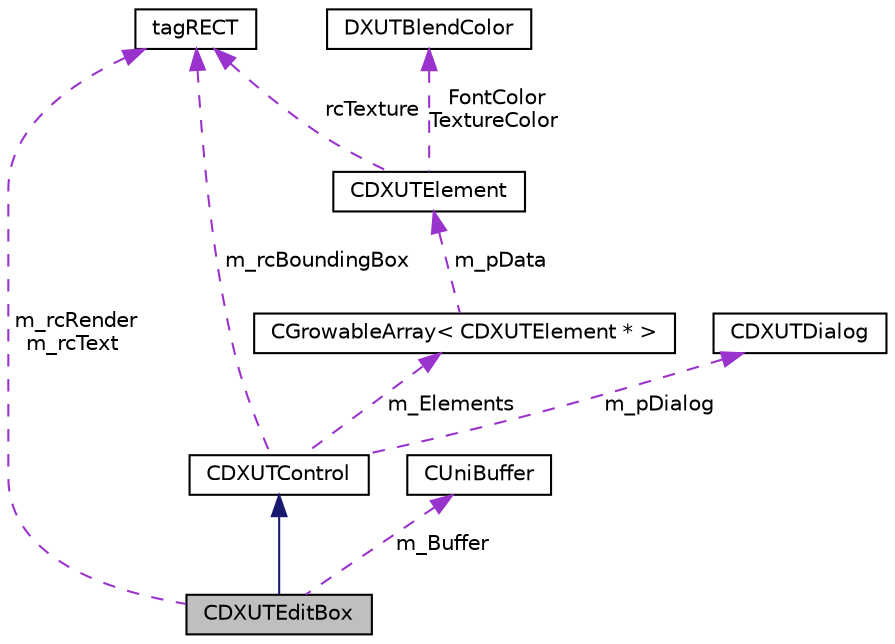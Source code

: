digraph G
{
  edge [fontname="Helvetica",fontsize="10",labelfontname="Helvetica",labelfontsize="10"];
  node [fontname="Helvetica",fontsize="10",shape=record];
  Node1 [label="CDXUTEditBox",height=0.2,width=0.4,color="black", fillcolor="grey75", style="filled" fontcolor="black"];
  Node2 -> Node1 [dir="back",color="midnightblue",fontsize="10",style="solid",fontname="Helvetica"];
  Node2 [label="CDXUTControl",height=0.2,width=0.4,color="black", fillcolor="white", style="filled",URL="$class_c_d_x_u_t_control.html"];
  Node3 -> Node2 [dir="back",color="darkorchid3",fontsize="10",style="dashed",label=" m_rcBoundingBox" ,fontname="Helvetica"];
  Node3 [label="tagRECT",height=0.2,width=0.4,color="black", fillcolor="white", style="filled",URL="$structtag_r_e_c_t.html"];
  Node4 -> Node2 [dir="back",color="darkorchid3",fontsize="10",style="dashed",label=" m_Elements" ,fontname="Helvetica"];
  Node4 [label="CGrowableArray\< CDXUTElement * \>",height=0.2,width=0.4,color="black", fillcolor="white", style="filled",URL="$class_c_growable_array.html"];
  Node5 -> Node4 [dir="back",color="darkorchid3",fontsize="10",style="dashed",label=" m_pData" ,fontname="Helvetica"];
  Node5 [label="CDXUTElement",height=0.2,width=0.4,color="black", fillcolor="white", style="filled",URL="$class_c_d_x_u_t_element.html"];
  Node3 -> Node5 [dir="back",color="darkorchid3",fontsize="10",style="dashed",label=" rcTexture" ,fontname="Helvetica"];
  Node6 -> Node5 [dir="back",color="darkorchid3",fontsize="10",style="dashed",label=" FontColor\nTextureColor" ,fontname="Helvetica"];
  Node6 [label="DXUTBlendColor",height=0.2,width=0.4,color="black", fillcolor="white", style="filled",URL="$struct_d_x_u_t_blend_color.html"];
  Node7 -> Node2 [dir="back",color="darkorchid3",fontsize="10",style="dashed",label=" m_pDialog" ,fontname="Helvetica"];
  Node7 [label="CDXUTDialog",height=0.2,width=0.4,color="black", fillcolor="white", style="filled",URL="$class_c_d_x_u_t_dialog.html"];
  Node3 -> Node1 [dir="back",color="darkorchid3",fontsize="10",style="dashed",label=" m_rcRender\nm_rcText" ,fontname="Helvetica"];
  Node8 -> Node1 [dir="back",color="darkorchid3",fontsize="10",style="dashed",label=" m_Buffer" ,fontname="Helvetica"];
  Node8 [label="CUniBuffer",height=0.2,width=0.4,color="black", fillcolor="white", style="filled",URL="$class_c_uni_buffer.html"];
}
